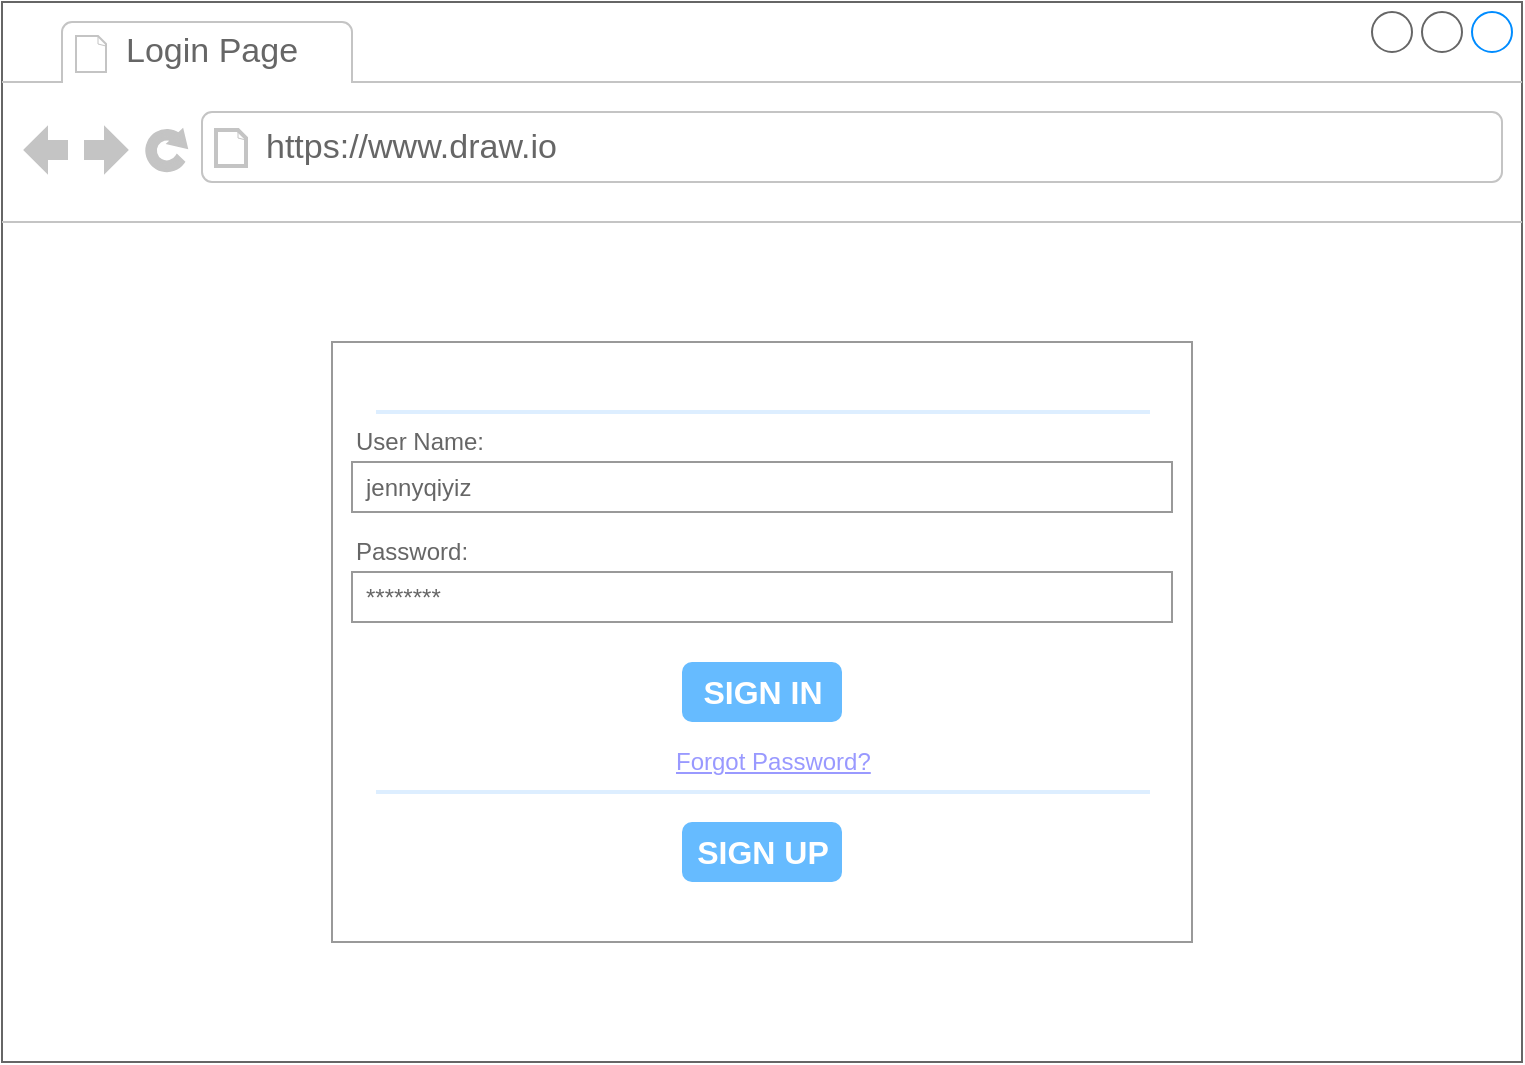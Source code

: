 <mxfile version="21.0.10" type="github" pages="6">
  <diagram name="第 1 页" id="6T8HIoTYURvN4n_ZB2KN">
    <mxGraphModel dx="1194" dy="1719" grid="1" gridSize="10" guides="1" tooltips="1" connect="1" arrows="1" fold="1" page="1" pageScale="1" pageWidth="827" pageHeight="1169" math="0" shadow="0">
      <root>
        <mxCell id="0" />
        <mxCell id="1" parent="0" />
        <mxCell id="_doftRVdzliZ_Bcnn4xc-2" value="" style="strokeWidth=1;shadow=0;dashed=0;align=center;html=1;shape=mxgraph.mockup.containers.browserWindow;rSize=0;strokeColor=#666666;strokeColor2=#008cff;strokeColor3=#c4c4c4;mainText=,;recursiveResize=0;" parent="1" vertex="1">
          <mxGeometry x="40" y="-20" width="760" height="530" as="geometry" />
        </mxCell>
        <mxCell id="_doftRVdzliZ_Bcnn4xc-3" value="Login Page" style="strokeWidth=1;shadow=0;dashed=0;align=center;html=1;shape=mxgraph.mockup.containers.anchor;fontSize=17;fontColor=#666666;align=left;whiteSpace=wrap;" parent="_doftRVdzliZ_Bcnn4xc-2" vertex="1">
          <mxGeometry x="60" y="12" width="110" height="26" as="geometry" />
        </mxCell>
        <mxCell id="_doftRVdzliZ_Bcnn4xc-4" value="https://www.draw.io" style="strokeWidth=1;shadow=0;dashed=0;align=center;html=1;shape=mxgraph.mockup.containers.anchor;rSize=0;fontSize=17;fontColor=#666666;align=left;" parent="_doftRVdzliZ_Bcnn4xc-2" vertex="1">
          <mxGeometry x="130" y="60" width="250" height="26" as="geometry" />
        </mxCell>
        <mxCell id="_doftRVdzliZ_Bcnn4xc-10" value="" style="strokeWidth=1;shadow=0;dashed=0;align=center;html=1;shape=mxgraph.mockup.forms.rrect;rSize=0;strokeColor=#999999;fillColor=#ffffff;" parent="_doftRVdzliZ_Bcnn4xc-2" vertex="1">
          <mxGeometry x="165" y="170" width="430" height="300" as="geometry" />
        </mxCell>
        <mxCell id="_doftRVdzliZ_Bcnn4xc-12" value="" style="shape=line;strokeColor=#ddeeff;strokeWidth=2;html=1;resizeWidth=1;" parent="_doftRVdzliZ_Bcnn4xc-10" vertex="1">
          <mxGeometry width="387.0" height="10" relative="1" as="geometry">
            <mxPoint x="22" y="30" as="offset" />
          </mxGeometry>
        </mxCell>
        <mxCell id="_doftRVdzliZ_Bcnn4xc-13" value="User Name:" style="strokeWidth=1;shadow=0;dashed=0;align=center;html=1;shape=mxgraph.mockup.forms.anchor;fontSize=12;fontColor=#666666;align=left;resizeWidth=1;spacingLeft=0;" parent="_doftRVdzliZ_Bcnn4xc-10" vertex="1">
          <mxGeometry width="215" height="20" relative="1" as="geometry">
            <mxPoint x="10" y="40" as="offset" />
          </mxGeometry>
        </mxCell>
        <mxCell id="_doftRVdzliZ_Bcnn4xc-14" value="jennyqiyiz&amp;nbsp;" style="strokeWidth=1;shadow=0;dashed=0;align=center;html=1;shape=mxgraph.mockup.forms.rrect;rSize=0;strokeColor=#999999;fontColor=#666666;align=left;spacingLeft=5;resizeWidth=1;" parent="_doftRVdzliZ_Bcnn4xc-10" vertex="1">
          <mxGeometry width="410" height="25" relative="1" as="geometry">
            <mxPoint x="10" y="60" as="offset" />
          </mxGeometry>
        </mxCell>
        <mxCell id="_doftRVdzliZ_Bcnn4xc-15" value="Password:" style="strokeWidth=1;shadow=0;dashed=0;align=center;html=1;shape=mxgraph.mockup.forms.anchor;fontSize=12;fontColor=#666666;align=left;resizeWidth=1;spacingLeft=0;" parent="_doftRVdzliZ_Bcnn4xc-10" vertex="1">
          <mxGeometry width="215" height="20" relative="1" as="geometry">
            <mxPoint x="10" y="95" as="offset" />
          </mxGeometry>
        </mxCell>
        <mxCell id="_doftRVdzliZ_Bcnn4xc-16" value="********" style="strokeWidth=1;shadow=0;dashed=0;align=center;html=1;shape=mxgraph.mockup.forms.rrect;rSize=0;strokeColor=#999999;fontColor=#666666;align=left;spacingLeft=5;resizeWidth=1;" parent="_doftRVdzliZ_Bcnn4xc-10" vertex="1">
          <mxGeometry width="410" height="25" relative="1" as="geometry">
            <mxPoint x="10" y="115" as="offset" />
          </mxGeometry>
        </mxCell>
        <mxCell id="_doftRVdzliZ_Bcnn4xc-17" value="SIGN IN" style="strokeWidth=1;shadow=0;dashed=0;align=center;html=1;shape=mxgraph.mockup.forms.rrect;rSize=5;strokeColor=none;fontColor=#ffffff;fillColor=#66bbff;fontSize=16;fontStyle=1;" parent="_doftRVdzliZ_Bcnn4xc-10" vertex="1">
          <mxGeometry y="1" width="80" height="30" relative="1" as="geometry">
            <mxPoint x="175" y="-140" as="offset" />
          </mxGeometry>
        </mxCell>
        <mxCell id="_doftRVdzliZ_Bcnn4xc-18" value="Forgot Password?" style="strokeWidth=1;shadow=0;dashed=0;align=center;html=1;shape=mxgraph.mockup.forms.anchor;fontSize=12;fontColor=#9999ff;align=left;spacingLeft=0;fontStyle=4;resizeWidth=1;" parent="_doftRVdzliZ_Bcnn4xc-10" vertex="1">
          <mxGeometry y="1" width="110" height="19" relative="1" as="geometry">
            <mxPoint x="170" y="-100" as="offset" />
          </mxGeometry>
        </mxCell>
        <mxCell id="_doftRVdzliZ_Bcnn4xc-19" value="" style="shape=line;strokeColor=#ddeeff;strokeWidth=2;html=1;resizeWidth=1;" parent="_doftRVdzliZ_Bcnn4xc-10" vertex="1">
          <mxGeometry y="1" width="387.0" height="10" relative="1" as="geometry">
            <mxPoint x="22" y="-80" as="offset" />
          </mxGeometry>
        </mxCell>
        <mxCell id="_doftRVdzliZ_Bcnn4xc-21" value="SIGN UP" style="strokeWidth=1;shadow=0;dashed=0;align=center;html=1;shape=mxgraph.mockup.forms.rrect;rSize=5;strokeColor=none;fontColor=#ffffff;fillColor=#66bbff;fontSize=16;fontStyle=1;" parent="_doftRVdzliZ_Bcnn4xc-10" vertex="1">
          <mxGeometry y="1" width="80" height="30" relative="1" as="geometry">
            <mxPoint x="175" y="-60" as="offset" />
          </mxGeometry>
        </mxCell>
      </root>
    </mxGraphModel>
  </diagram>
  <diagram id="s1KS1c9sfK1FN9_0CdLG" name="第 2 页">
    <mxGraphModel dx="1194" dy="550" grid="1" gridSize="10" guides="1" tooltips="1" connect="1" arrows="1" fold="1" page="1" pageScale="1" pageWidth="827" pageHeight="1169" math="0" shadow="0">
      <root>
        <mxCell id="0" />
        <mxCell id="1" parent="0" />
        <mxCell id="P6iFAdVfE9VBDvEstXAy-1" value="" style="strokeWidth=1;shadow=0;dashed=0;align=center;html=1;shape=mxgraph.mockup.containers.browserWindow;rSize=0;strokeColor=#666666;strokeColor2=#008cff;strokeColor3=#c4c4c4;mainText=,;recursiveResize=0;" parent="1" vertex="1">
          <mxGeometry x="36" y="30" width="760" height="530" as="geometry" />
        </mxCell>
        <mxCell id="P6iFAdVfE9VBDvEstXAy-2" value="Home Page" style="strokeWidth=1;shadow=0;dashed=0;align=center;html=1;shape=mxgraph.mockup.containers.anchor;fontSize=17;fontColor=#666666;align=left;whiteSpace=wrap;" parent="P6iFAdVfE9VBDvEstXAy-1" vertex="1">
          <mxGeometry x="60" y="12" width="110" height="26" as="geometry" />
        </mxCell>
        <mxCell id="P6iFAdVfE9VBDvEstXAy-3" value="https://www.draw.io" style="strokeWidth=1;shadow=0;dashed=0;align=center;html=1;shape=mxgraph.mockup.containers.anchor;rSize=0;fontSize=17;fontColor=#666666;align=left;" parent="P6iFAdVfE9VBDvEstXAy-1" vertex="1">
          <mxGeometry x="130" y="60" width="250" height="26" as="geometry" />
        </mxCell>
        <mxCell id="oYNeHJmaoI0qk-9F_a-Q-2" value="Hi, Jenny" style="text;html=1;strokeColor=none;fillColor=none;align=center;verticalAlign=middle;whiteSpace=wrap;rounded=0;fontSize=13;" parent="P6iFAdVfE9VBDvEstXAy-1" vertex="1">
          <mxGeometry y="130" width="144" height="60" as="geometry" />
        </mxCell>
        <mxCell id="3YHYUGLsifKlYgOciddi-15" value="" style="shape=mxgraph.mockup.containers.marginRect;rectMarginTop=10;strokeColor=#666666;strokeWidth=1;dashed=0;rounded=1;arcSize=5;recursiveResize=0;html=1;whiteSpace=wrap;" parent="P6iFAdVfE9VBDvEstXAy-1" vertex="1">
          <mxGeometry x="40" y="210" width="680" height="300" as="geometry" />
        </mxCell>
        <mxCell id="oElKBwD710Hh4BpiwOOj-1" value="" style="verticalLabelPosition=bottom;shadow=0;dashed=0;align=center;html=1;verticalAlign=top;strokeWidth=1;shape=mxgraph.mockup.containers.userFemale;strokeColor=#666666;strokeColor2=#008cff;" parent="P6iFAdVfE9VBDvEstXAy-1" vertex="1">
          <mxGeometry x="654" y="130" width="66" height="60" as="geometry" />
        </mxCell>
        <mxCell id="oElKBwD710Hh4BpiwOOj-2" value="CRC" style="shape=rectangle;strokeColor=none;fillColor=none;linkText=;fontSize=13;fontColor=#0000ff;fontStyle=4;html=1;align=center;" parent="P6iFAdVfE9VBDvEstXAy-1" vertex="1">
          <mxGeometry x="34" y="180" width="46" height="30" as="geometry" />
        </mxCell>
        <mxCell id="vo4TvZzdCr-7MsrrhGXf-1" value="Spike Analysis" style="shape=rectangle;strokeColor=none;fillColor=none;linkText=;fontSize=13;fontColor=#0000ff;fontStyle=4;html=1;align=center;" parent="P6iFAdVfE9VBDvEstXAy-1" vertex="1">
          <mxGeometry x="114" y="180" width="46" height="30" as="geometry" />
        </mxCell>
        <mxCell id="vo4TvZzdCr-7MsrrhGXf-2" value="&amp;gt;" style="shape=rectangle;strokeColor=none;fillColor=none;linkText=;fontSize=13;fontColor=#0000ff;fontStyle=0;html=1;align=center;" parent="P6iFAdVfE9VBDvEstXAy-1" vertex="1">
          <mxGeometry x="60" y="180" width="46" height="30" as="geometry" />
        </mxCell>
        <mxCell id="T5uuOyvtblYXpBfLixxs-11" value="" style="verticalLabelPosition=bottom;shadow=0;dashed=0;align=center;html=1;verticalAlign=top;strokeWidth=1;shape=mxgraph.mockup.containers.userMale;strokeColor=#666666;strokeColor2=#008cff;" parent="P6iFAdVfE9VBDvEstXAy-1" vertex="1">
          <mxGeometry x="60" y="230" width="60" height="60" as="geometry" />
        </mxCell>
        <mxCell id="T5uuOyvtblYXpBfLixxs-12" value="" style="verticalLabelPosition=bottom;shadow=0;dashed=0;align=center;html=1;verticalAlign=top;strokeWidth=1;shape=mxgraph.mockup.containers.userFemale;strokeColor=#666666;strokeColor2=#008cff;" parent="P6iFAdVfE9VBDvEstXAy-1" vertex="1">
          <mxGeometry x="60" y="340" width="61.5" height="60" as="geometry" />
        </mxCell>
        <mxCell id="T5uuOyvtblYXpBfLixxs-13" value="" style="verticalLabelPosition=bottom;shadow=0;dashed=0;align=center;html=1;verticalAlign=top;strokeWidth=1;shape=mxgraph.mockup.containers.userMale;strokeColor=#666666;strokeColor2=#008cff;" parent="P6iFAdVfE9VBDvEstXAy-1" vertex="1">
          <mxGeometry x="61.5" y="440" width="60" height="60" as="geometry" />
        </mxCell>
        <mxCell id="T5uuOyvtblYXpBfLixxs-14" value="List Item" style="text;strokeColor=none;fillColor=none;align=left;verticalAlign=middle;spacingLeft=4;spacingRight=4;overflow=hidden;points=[[0,0.5],[1,0.5]];portConstraint=eastwest;rotatable=0;whiteSpace=wrap;html=1;" parent="P6iFAdVfE9VBDvEstXAy-1" vertex="1">
          <mxGeometry x="170" y="245" width="80" height="30" as="geometry" />
        </mxCell>
        <mxCell id="T5uuOyvtblYXpBfLixxs-15" value="List Item" style="text;strokeColor=none;fillColor=none;align=left;verticalAlign=middle;spacingLeft=4;spacingRight=4;overflow=hidden;points=[[0,0.5],[1,0.5]];portConstraint=eastwest;rotatable=0;whiteSpace=wrap;html=1;" parent="P6iFAdVfE9VBDvEstXAy-1" vertex="1">
          <mxGeometry x="170" y="355" width="80" height="30" as="geometry" />
        </mxCell>
        <mxCell id="T5uuOyvtblYXpBfLixxs-16" value="List Item" style="text;strokeColor=none;fillColor=none;align=left;verticalAlign=middle;spacingLeft=4;spacingRight=4;overflow=hidden;points=[[0,0.5],[1,0.5]];portConstraint=eastwest;rotatable=0;whiteSpace=wrap;html=1;" parent="P6iFAdVfE9VBDvEstXAy-1" vertex="1">
          <mxGeometry x="170" y="455" width="80" height="30" as="geometry" />
        </mxCell>
      </root>
    </mxGraphModel>
  </diagram>
  <diagram id="GY8potW_62QnKZcndrMB" name="第 3 页">
    <mxGraphModel dx="1194" dy="550" grid="1" gridSize="10" guides="1" tooltips="1" connect="1" arrows="1" fold="1" page="1" pageScale="1" pageWidth="827" pageHeight="1169" math="0" shadow="0">
      <root>
        <mxCell id="0" />
        <mxCell id="1" parent="0" />
        <mxCell id="5eb1cjW0VlY5W7rQvG5u-1" value="" style="strokeWidth=1;shadow=0;dashed=0;align=center;html=1;shape=mxgraph.mockup.containers.browserWindow;rSize=0;strokeColor=#666666;strokeColor2=#008cff;strokeColor3=#c4c4c4;mainText=,;recursiveResize=0;" parent="1" vertex="1">
          <mxGeometry x="34" y="20" width="760" height="550" as="geometry" />
        </mxCell>
        <mxCell id="5eb1cjW0VlY5W7rQvG5u-2" value="Org Page" style="strokeWidth=1;shadow=0;dashed=0;align=center;html=1;shape=mxgraph.mockup.containers.anchor;fontSize=17;fontColor=#666666;align=left;whiteSpace=wrap;" parent="5eb1cjW0VlY5W7rQvG5u-1" vertex="1">
          <mxGeometry x="60" y="12" width="110" height="26" as="geometry" />
        </mxCell>
        <mxCell id="5eb1cjW0VlY5W7rQvG5u-3" value="https://www.draw.io" style="strokeWidth=1;shadow=0;dashed=0;align=center;html=1;shape=mxgraph.mockup.containers.anchor;rSize=0;fontSize=17;fontColor=#666666;align=left;" parent="5eb1cjW0VlY5W7rQvG5u-1" vertex="1">
          <mxGeometry x="130" y="60" width="250" height="26" as="geometry" />
        </mxCell>
        <mxCell id="5eb1cjW0VlY5W7rQvG5u-4" value="Hi, Jenny" style="text;html=1;strokeColor=none;fillColor=none;align=center;verticalAlign=middle;whiteSpace=wrap;rounded=0;fontSize=13;" parent="5eb1cjW0VlY5W7rQvG5u-1" vertex="1">
          <mxGeometry y="130" width="144" height="60" as="geometry" />
        </mxCell>
        <mxCell id="5eb1cjW0VlY5W7rQvG5u-5" value="" style="shape=mxgraph.mockup.containers.marginRect;rectMarginTop=10;strokeColor=#666666;strokeWidth=1;dashed=0;rounded=1;arcSize=5;recursiveResize=0;html=1;whiteSpace=wrap;" parent="5eb1cjW0VlY5W7rQvG5u-1" vertex="1">
          <mxGeometry x="40" y="210" width="680" height="300" as="geometry" />
        </mxCell>
        <mxCell id="5eb1cjW0VlY5W7rQvG5u-6" value="" style="verticalLabelPosition=bottom;shadow=0;dashed=0;align=center;html=1;verticalAlign=top;strokeWidth=1;shape=mxgraph.mockup.containers.userFemale;strokeColor=#666666;strokeColor2=#008cff;" parent="5eb1cjW0VlY5W7rQvG5u-1" vertex="1">
          <mxGeometry x="654" y="130" width="66" height="60" as="geometry" />
        </mxCell>
        <mxCell id="5eb1cjW0VlY5W7rQvG5u-7" value="CRC" style="shape=rectangle;strokeColor=none;fillColor=none;linkText=;fontSize=13;fontColor=#0000ff;fontStyle=4;html=1;align=center;" parent="5eb1cjW0VlY5W7rQvG5u-1" vertex="1">
          <mxGeometry x="34" y="180" width="46" height="30" as="geometry" />
        </mxCell>
        <mxCell id="dhyytxlqNAtY-aX1jUpT-14" value="" style="strokeWidth=1;shadow=0;dashed=0;align=center;html=1;shape=mxgraph.mockup.buttons.multiButton;fillColor=#008cff;strokeColor=#666666;mainText=;subText=;" parent="5eb1cjW0VlY5W7rQvG5u-1" vertex="1">
          <mxGeometry x="50" y="230" width="120" height="50" as="geometry" />
        </mxCell>
        <mxCell id="dhyytxlqNAtY-aX1jUpT-15" value="EM" style="strokeWidth=1;shadow=0;dashed=0;align=center;html=1;shape=mxgraph.mockup.anchor;fontSize=16;fontColor=#ffffff;fontStyle=1;whiteSpace=wrap;" parent="dhyytxlqNAtY-aX1jUpT-14" vertex="1">
          <mxGeometry y="8" width="120" height="20" as="geometry" />
        </mxCell>
        <mxCell id="dhyytxlqNAtY-aX1jUpT-16" value="7" style="strokeWidth=1;shadow=0;dashed=0;align=center;html=1;shape=mxgraph.mockup.anchor;fontSize=12;fontColor=#ffffff;fontStyle=1;whiteSpace=wrap;" parent="dhyytxlqNAtY-aX1jUpT-14" vertex="1">
          <mxGeometry y="30" width="120" height="10" as="geometry" />
        </mxCell>
        <mxCell id="dhyytxlqNAtY-aX1jUpT-18" value="" style="strokeWidth=1;shadow=0;dashed=0;align=center;html=1;shape=mxgraph.mockup.buttons.multiButton;fillColor=#008cff;strokeColor=#666666;mainText=;subText=;" parent="5eb1cjW0VlY5W7rQvG5u-1" vertex="1">
          <mxGeometry x="186" y="230" width="120" height="50" as="geometry" />
        </mxCell>
        <mxCell id="dhyytxlqNAtY-aX1jUpT-19" value="LM" style="strokeWidth=1;shadow=0;dashed=0;align=center;html=1;shape=mxgraph.mockup.anchor;fontSize=16;fontColor=#ffffff;fontStyle=1;whiteSpace=wrap;" parent="dhyytxlqNAtY-aX1jUpT-18" vertex="1">
          <mxGeometry y="8" width="120" height="20" as="geometry" />
        </mxCell>
        <mxCell id="dhyytxlqNAtY-aX1jUpT-20" value="9" style="strokeWidth=1;shadow=0;dashed=0;align=center;html=1;shape=mxgraph.mockup.anchor;fontSize=12;fontColor=#ffffff;fontStyle=1;whiteSpace=wrap;" parent="dhyytxlqNAtY-aX1jUpT-18" vertex="1">
          <mxGeometry y="30" width="120" height="10" as="geometry" />
        </mxCell>
        <mxCell id="dhyytxlqNAtY-aX1jUpT-21" value="" style="strokeWidth=1;shadow=0;dashed=0;align=center;html=1;shape=mxgraph.mockup.buttons.multiButton;fillColor=#008cff;strokeColor=#666666;mainText=;subText=;" parent="5eb1cjW0VlY5W7rQvG5u-1" vertex="1">
          <mxGeometry x="320" y="230" width="120" height="50" as="geometry" />
        </mxCell>
        <mxCell id="dhyytxlqNAtY-aX1jUpT-22" value="LP" style="strokeWidth=1;shadow=0;dashed=0;align=center;html=1;shape=mxgraph.mockup.anchor;fontSize=16;fontColor=#ffffff;fontStyle=1;whiteSpace=wrap;" parent="dhyytxlqNAtY-aX1jUpT-21" vertex="1">
          <mxGeometry y="8" width="120" height="20" as="geometry" />
        </mxCell>
        <mxCell id="dhyytxlqNAtY-aX1jUpT-23" value="9" style="strokeWidth=1;shadow=0;dashed=0;align=center;html=1;shape=mxgraph.mockup.anchor;fontSize=12;fontColor=#ffffff;fontStyle=1;whiteSpace=wrap;" parent="dhyytxlqNAtY-aX1jUpT-21" vertex="1">
          <mxGeometry y="30" width="120" height="10" as="geometry" />
        </mxCell>
        <mxCell id="dhyytxlqNAtY-aX1jUpT-24" value="" style="strokeWidth=1;shadow=0;dashed=0;align=center;html=1;shape=mxgraph.mockup.buttons.multiButton;fillColor=#008cff;strokeColor=#666666;mainText=;subText=;" parent="5eb1cjW0VlY5W7rQvG5u-1" vertex="1">
          <mxGeometry x="456" y="230" width="120" height="50" as="geometry" />
        </mxCell>
        <mxCell id="dhyytxlqNAtY-aX1jUpT-25" value="PSRM" style="strokeWidth=1;shadow=0;dashed=0;align=center;html=1;shape=mxgraph.mockup.anchor;fontSize=16;fontColor=#ffffff;fontStyle=1;whiteSpace=wrap;" parent="dhyytxlqNAtY-aX1jUpT-24" vertex="1">
          <mxGeometry y="8" width="120" height="20" as="geometry" />
        </mxCell>
        <mxCell id="dhyytxlqNAtY-aX1jUpT-26" value="13" style="strokeWidth=1;shadow=0;dashed=0;align=center;html=1;shape=mxgraph.mockup.anchor;fontSize=12;fontColor=#ffffff;fontStyle=1;whiteSpace=wrap;" parent="dhyytxlqNAtY-aX1jUpT-24" vertex="1">
          <mxGeometry y="30" width="120" height="10" as="geometry" />
        </mxCell>
        <mxCell id="dhyytxlqNAtY-aX1jUpT-27" value="" style="strokeWidth=1;shadow=0;dashed=0;align=center;html=1;shape=mxgraph.mockup.buttons.multiButton;fillColor=#008cff;strokeColor=#666666;mainText=;subText=;" parent="5eb1cjW0VlY5W7rQvG5u-1" vertex="1">
          <mxGeometry x="586" y="230" width="120" height="50" as="geometry" />
        </mxCell>
        <mxCell id="dhyytxlqNAtY-aX1jUpT-28" value="QA" style="strokeWidth=1;shadow=0;dashed=0;align=center;html=1;shape=mxgraph.mockup.anchor;fontSize=16;fontColor=#ffffff;fontStyle=1;whiteSpace=wrap;" parent="dhyytxlqNAtY-aX1jUpT-27" vertex="1">
          <mxGeometry y="8" width="120" height="20" as="geometry" />
        </mxCell>
        <mxCell id="dhyytxlqNAtY-aX1jUpT-29" value="7" style="strokeWidth=1;shadow=0;dashed=0;align=center;html=1;shape=mxgraph.mockup.anchor;fontSize=12;fontColor=#ffffff;fontStyle=1;whiteSpace=wrap;" parent="dhyytxlqNAtY-aX1jUpT-27" vertex="1">
          <mxGeometry y="30" width="120" height="10" as="geometry" />
        </mxCell>
        <mxCell id="dhyytxlqNAtY-aX1jUpT-30" value="" style="strokeWidth=1;shadow=0;dashed=0;align=center;html=1;shape=mxgraph.mockup.buttons.multiButton;fillColor=#008cff;strokeColor=#666666;mainText=;subText=;" parent="5eb1cjW0VlY5W7rQvG5u-1" vertex="1">
          <mxGeometry x="50" y="290" width="120" height="50" as="geometry" />
        </mxCell>
        <mxCell id="dhyytxlqNAtY-aX1jUpT-31" value="SCEF" style="strokeWidth=1;shadow=0;dashed=0;align=center;html=1;shape=mxgraph.mockup.anchor;fontSize=16;fontColor=#ffffff;fontStyle=1;whiteSpace=wrap;" parent="dhyytxlqNAtY-aX1jUpT-30" vertex="1">
          <mxGeometry y="8" width="120" height="20" as="geometry" />
        </mxCell>
        <mxCell id="dhyytxlqNAtY-aX1jUpT-32" value="6" style="strokeWidth=1;shadow=0;dashed=0;align=center;html=1;shape=mxgraph.mockup.anchor;fontSize=12;fontColor=#ffffff;fontStyle=1;whiteSpace=wrap;" parent="dhyytxlqNAtY-aX1jUpT-30" vertex="1">
          <mxGeometry y="30" width="120" height="10" as="geometry" />
        </mxCell>
        <mxCell id="dhyytxlqNAtY-aX1jUpT-33" value="" style="strokeWidth=1;shadow=0;dashed=0;align=center;html=1;shape=mxgraph.mockup.buttons.multiButton;fillColor=#008cff;strokeColor=#666666;mainText=;subText=;" parent="5eb1cjW0VlY5W7rQvG5u-1" vertex="1">
          <mxGeometry x="186" y="290" width="120" height="50" as="geometry" />
        </mxCell>
        <mxCell id="dhyytxlqNAtY-aX1jUpT-34" value="Spike Analysis" style="strokeWidth=1;shadow=0;dashed=0;align=center;html=1;shape=mxgraph.mockup.anchor;fontSize=16;fontColor=#ffffff;fontStyle=1;whiteSpace=wrap;" parent="dhyytxlqNAtY-aX1jUpT-33" vertex="1">
          <mxGeometry y="8" width="120" height="20" as="geometry" />
        </mxCell>
        <mxCell id="dhyytxlqNAtY-aX1jUpT-35" value="11" style="strokeWidth=1;shadow=0;dashed=0;align=center;html=1;shape=mxgraph.mockup.anchor;fontSize=12;fontColor=#ffffff;fontStyle=1;whiteSpace=wrap;" parent="dhyytxlqNAtY-aX1jUpT-33" vertex="1">
          <mxGeometry y="30" width="120" height="10" as="geometry" />
        </mxCell>
        <mxCell id="dhyytxlqNAtY-aX1jUpT-36" value="" style="strokeWidth=1;shadow=0;dashed=0;align=center;html=1;shape=mxgraph.mockup.buttons.multiButton;fillColor=#008cff;strokeColor=#666666;mainText=;subText=;" parent="5eb1cjW0VlY5W7rQvG5u-1" vertex="1">
          <mxGeometry x="320" y="290" width="120" height="50" as="geometry" />
        </mxCell>
        <mxCell id="dhyytxlqNAtY-aX1jUpT-37" value="Stress Testing" style="strokeWidth=1;shadow=0;dashed=0;align=center;html=1;shape=mxgraph.mockup.anchor;fontSize=16;fontColor=#ffffff;fontStyle=1;whiteSpace=wrap;" parent="dhyytxlqNAtY-aX1jUpT-36" vertex="1">
          <mxGeometry y="8" width="120" height="20" as="geometry" />
        </mxCell>
        <mxCell id="dhyytxlqNAtY-aX1jUpT-38" value="7" style="strokeWidth=1;shadow=0;dashed=0;align=center;html=1;shape=mxgraph.mockup.anchor;fontSize=12;fontColor=#ffffff;fontStyle=1;whiteSpace=wrap;" parent="dhyytxlqNAtY-aX1jUpT-36" vertex="1">
          <mxGeometry y="30" width="120" height="10" as="geometry" />
        </mxCell>
        <mxCell id="dhyytxlqNAtY-aX1jUpT-39" value="" style="strokeWidth=1;shadow=0;dashed=0;align=center;html=1;shape=mxgraph.mockup.buttons.multiButton;fillColor=#008cff;strokeColor=#666666;mainText=;subText=;" parent="5eb1cjW0VlY5W7rQvG5u-1" vertex="1">
          <mxGeometry x="456" y="290" width="120" height="50" as="geometry" />
        </mxCell>
        <mxCell id="dhyytxlqNAtY-aX1jUpT-40" value="Tableau" style="strokeWidth=1;shadow=0;dashed=0;align=center;html=1;shape=mxgraph.mockup.anchor;fontSize=16;fontColor=#ffffff;fontStyle=1;whiteSpace=wrap;" parent="dhyytxlqNAtY-aX1jUpT-39" vertex="1">
          <mxGeometry y="8" width="120" height="20" as="geometry" />
        </mxCell>
        <mxCell id="dhyytxlqNAtY-aX1jUpT-41" value="5" style="strokeWidth=1;shadow=0;dashed=0;align=center;html=1;shape=mxgraph.mockup.anchor;fontSize=12;fontColor=#ffffff;fontStyle=1;whiteSpace=wrap;" parent="dhyytxlqNAtY-aX1jUpT-39" vertex="1">
          <mxGeometry y="30" width="120" height="10" as="geometry" />
        </mxCell>
        <mxCell id="dhyytxlqNAtY-aX1jUpT-42" value="" style="strokeWidth=1;shadow=0;dashed=0;align=center;html=1;shape=mxgraph.mockup.buttons.multiButton;fillColor=#008cff;strokeColor=#666666;mainText=;subText=;" parent="5eb1cjW0VlY5W7rQvG5u-1" vertex="1">
          <mxGeometry x="586" y="290" width="120" height="50" as="geometry" />
        </mxCell>
        <mxCell id="dhyytxlqNAtY-aX1jUpT-43" value="What-if" style="strokeWidth=1;shadow=0;dashed=0;align=center;html=1;shape=mxgraph.mockup.anchor;fontSize=16;fontColor=#ffffff;fontStyle=1;whiteSpace=wrap;" parent="dhyytxlqNAtY-aX1jUpT-42" vertex="1">
          <mxGeometry y="8" width="120" height="20" as="geometry" />
        </mxCell>
        <mxCell id="dhyytxlqNAtY-aX1jUpT-44" value="11" style="strokeWidth=1;shadow=0;dashed=0;align=center;html=1;shape=mxgraph.mockup.anchor;fontSize=12;fontColor=#ffffff;fontStyle=1;whiteSpace=wrap;" parent="dhyytxlqNAtY-aX1jUpT-42" vertex="1">
          <mxGeometry y="30" width="120" height="10" as="geometry" />
        </mxCell>
        <mxCell id="dhyytxlqNAtY-aX1jUpT-45" value="" style="verticalLabelPosition=bottom;shadow=0;dashed=0;align=center;html=1;verticalAlign=top;strokeWidth=1;shape=mxgraph.mockup.graphics.pieChart;strokeColor=#008cff;parts=10,20,35;partColors=#e0e0e0,#d0d0d0,#c0c0c0,#b0b0b0,#a0a0a0;strokeWidth=2;" parent="5eb1cjW0VlY5W7rQvG5u-1" vertex="1">
          <mxGeometry x="106" y="365" width="134" height="130" as="geometry" />
        </mxCell>
        <mxCell id="dhyytxlqNAtY-aX1jUpT-47" value="" style="verticalLabelPosition=bottom;shadow=0;dashed=0;align=center;html=1;verticalAlign=top;strokeWidth=1;shape=mxgraph.mockup.graphics.bubbleChart;strokeColor=none;strokeColor2=none;strokeColor3=#666666;fillColor2=#008cff;fillColor3=#dddddd;" parent="5eb1cjW0VlY5W7rQvG5u-1" vertex="1">
          <mxGeometry x="331" y="365" width="370" height="120" as="geometry" />
        </mxCell>
      </root>
    </mxGraphModel>
  </diagram>
  <diagram id="YR0NG1xru-p-c1sEkmUq" name="第 4 页">
    <mxGraphModel dx="2848" dy="550" grid="1" gridSize="10" guides="1" tooltips="1" connect="1" arrows="1" fold="1" page="1" pageScale="1" pageWidth="827" pageHeight="1169" math="0" shadow="0">
      <root>
        <mxCell id="0" />
        <mxCell id="1" parent="0" />
        <mxCell id="AzmAs56Sw9v9ptZN0tMD-1" value="" style="strokeWidth=1;shadow=0;dashed=0;align=center;html=1;shape=mxgraph.mockup.containers.browserWindow;rSize=0;strokeColor=#666666;strokeColor2=#008cff;strokeColor3=#c4c4c4;mainText=,;recursiveResize=0;" parent="1" vertex="1">
          <mxGeometry x="-1640" y="10" width="760" height="530" as="geometry" />
        </mxCell>
        <mxCell id="AzmAs56Sw9v9ptZN0tMD-2" value="Profile Page" style="strokeWidth=1;shadow=0;dashed=0;align=center;html=1;shape=mxgraph.mockup.containers.anchor;fontSize=17;fontColor=#666666;align=left;whiteSpace=wrap;" parent="AzmAs56Sw9v9ptZN0tMD-1" vertex="1">
          <mxGeometry x="60" y="12" width="110" height="26" as="geometry" />
        </mxCell>
        <mxCell id="AzmAs56Sw9v9ptZN0tMD-3" value="https://www.draw.io" style="strokeWidth=1;shadow=0;dashed=0;align=center;html=1;shape=mxgraph.mockup.containers.anchor;rSize=0;fontSize=17;fontColor=#666666;align=left;" parent="AzmAs56Sw9v9ptZN0tMD-1" vertex="1">
          <mxGeometry x="130" y="60" width="250" height="26" as="geometry" />
        </mxCell>
        <mxCell id="AzmAs56Sw9v9ptZN0tMD-5" value="" style="shape=mxgraph.mockup.containers.marginRect;rectMarginTop=10;strokeColor=#666666;strokeWidth=1;dashed=0;rounded=1;arcSize=5;recursiveResize=0;html=1;whiteSpace=wrap;" parent="AzmAs56Sw9v9ptZN0tMD-1" vertex="1">
          <mxGeometry x="40" y="210" width="680" height="300" as="geometry" />
        </mxCell>
        <mxCell id="AzmAs56Sw9v9ptZN0tMD-6" value="" style="verticalLabelPosition=bottom;shadow=0;dashed=0;align=center;html=1;verticalAlign=top;strokeWidth=1;shape=mxgraph.mockup.containers.userFemale;strokeColor=#666666;strokeColor2=#008cff;" parent="AzmAs56Sw9v9ptZN0tMD-1" vertex="1">
          <mxGeometry x="40" y="140" width="66" height="60" as="geometry" />
        </mxCell>
        <mxCell id="trIHPfdpDZ0KPJ4r65Fr-5" value="Edit" style="strokeWidth=1;shadow=0;dashed=0;align=center;html=1;shape=mxgraph.mockup.buttons.button;strokeColor=#666666;fontColor=#ffffff;mainText=;buttonStyle=round;fontSize=17;fontStyle=1;fillColor=#008cff;whiteSpace=wrap;" parent="AzmAs56Sw9v9ptZN0tMD-1" vertex="1">
          <mxGeometry x="140" y="145" width="90" height="50" as="geometry" />
        </mxCell>
        <mxCell id="trIHPfdpDZ0KPJ4r65Fr-15" value="Location" style="text;strokeColor=none;fillColor=none;align=left;verticalAlign=middle;spacingLeft=4;spacingRight=4;overflow=hidden;points=[[0,0.5],[1,0.5]];portConstraint=eastwest;rotatable=0;whiteSpace=wrap;html=1;" parent="AzmAs56Sw9v9ptZN0tMD-1" vertex="1">
          <mxGeometry x="60" y="330" width="270" height="30" as="geometry" />
        </mxCell>
        <mxCell id="trIHPfdpDZ0KPJ4r65Fr-14" value="Name &amp;nbsp; &amp;nbsp; &amp;nbsp; Zhang, Qiyi Jenny" style="text;strokeColor=none;fillColor=none;align=left;verticalAlign=middle;spacingLeft=4;spacingRight=4;overflow=hidden;points=[[0,0.5],[1,0.5]];portConstraint=eastwest;rotatable=0;whiteSpace=wrap;html=1;" parent="AzmAs56Sw9v9ptZN0tMD-1" vertex="1">
          <mxGeometry x="60" y="270" width="330" height="30" as="geometry" />
        </mxCell>
        <mxCell id="trIHPfdpDZ0KPJ4r65Fr-17" value="&lt;h1&gt;Personal Details&lt;/h1&gt;" style="text;html=1;strokeColor=none;fillColor=none;spacing=5;spacingTop=-20;whiteSpace=wrap;overflow=hidden;rounded=0;" parent="AzmAs56Sw9v9ptZN0tMD-1" vertex="1">
          <mxGeometry x="60" y="230" width="230" height="40" as="geometry" />
        </mxCell>
        <mxCell id="trIHPfdpDZ0KPJ4r65Fr-19" value="Gender" style="text;strokeColor=none;fillColor=none;align=left;verticalAlign=middle;spacingLeft=4;spacingRight=4;overflow=hidden;points=[[0,0.5],[1,0.5]];portConstraint=eastwest;rotatable=0;whiteSpace=wrap;html=1;" parent="AzmAs56Sw9v9ptZN0tMD-1" vertex="1">
          <mxGeometry x="60" y="300" width="270" height="30" as="geometry" />
        </mxCell>
        <mxCell id="trIHPfdpDZ0KPJ4r65Fr-22" value="Hobby" style="text;strokeColor=none;fillColor=none;align=left;verticalAlign=middle;spacingLeft=4;spacingRight=4;overflow=hidden;points=[[0,0.5],[1,0.5]];portConstraint=eastwest;rotatable=0;whiteSpace=wrap;html=1;" parent="AzmAs56Sw9v9ptZN0tMD-1" vertex="1">
          <mxGeometry x="60" y="360" width="270" height="30" as="geometry" />
        </mxCell>
        <mxCell id="trIHPfdpDZ0KPJ4r65Fr-20" value="Hometown&amp;nbsp;" style="text;strokeColor=none;fillColor=none;align=left;verticalAlign=middle;spacingLeft=4;spacingRight=4;overflow=hidden;points=[[0,0.5],[1,0.5]];portConstraint=eastwest;rotatable=0;whiteSpace=wrap;html=1;" parent="AzmAs56Sw9v9ptZN0tMD-1" vertex="1">
          <mxGeometry x="60" y="390" width="270" height="30" as="geometry" />
        </mxCell>
        <mxCell id="trIHPfdpDZ0KPJ4r65Fr-23" value="Role&amp;nbsp;" style="text;strokeColor=none;fillColor=none;align=left;verticalAlign=middle;spacingLeft=4;spacingRight=4;overflow=hidden;points=[[0,0.5],[1,0.5]];portConstraint=eastwest;rotatable=0;whiteSpace=wrap;html=1;" parent="AzmAs56Sw9v9ptZN0tMD-1" vertex="1">
          <mxGeometry x="60" y="420" width="270" height="30" as="geometry" />
        </mxCell>
      </root>
    </mxGraphModel>
  </diagram>
  <diagram id="Rynh9-XdJM8Y4-DVyZjB" name="第 5 页">
    <mxGraphModel dx="1194" dy="550" grid="1" gridSize="10" guides="1" tooltips="1" connect="1" arrows="1" fold="1" page="1" pageScale="1" pageWidth="827" pageHeight="1169" math="0" shadow="0">
      <root>
        <mxCell id="0" />
        <mxCell id="1" parent="0" />
        <mxCell id="VyJ49mh373xZombC7ikP-1" value="" style="strokeWidth=1;shadow=0;dashed=0;align=center;html=1;shape=mxgraph.mockup.containers.browserWindow;rSize=0;strokeColor=#666666;strokeColor2=#008cff;strokeColor3=#c4c4c4;mainText=,;recursiveResize=0;fontColor=#3399FF;movable=1;resizable=1;rotatable=1;deletable=1;editable=1;locked=0;connectable=1;" parent="1" vertex="1">
          <mxGeometry x="10" y="10" width="760" height="530" as="geometry" />
        </mxCell>
        <mxCell id="VyJ49mh373xZombC7ikP-2" value="Profile Page" style="strokeWidth=1;shadow=0;dashed=0;align=center;html=1;shape=mxgraph.mockup.containers.anchor;fontSize=17;fontColor=#666666;align=left;whiteSpace=wrap;movable=1;resizable=1;rotatable=1;deletable=1;editable=1;locked=0;connectable=1;" parent="VyJ49mh373xZombC7ikP-1" vertex="1">
          <mxGeometry x="60" y="12" width="110" height="26" as="geometry" />
        </mxCell>
        <mxCell id="VyJ49mh373xZombC7ikP-3" value="https://www.draw.io" style="strokeWidth=1;shadow=0;dashed=0;align=center;html=1;shape=mxgraph.mockup.containers.anchor;rSize=0;fontSize=17;fontColor=#666666;align=left;movable=1;resizable=1;rotatable=1;deletable=1;editable=1;locked=0;connectable=1;" parent="VyJ49mh373xZombC7ikP-1" vertex="1">
          <mxGeometry x="130" y="60" width="250" height="26" as="geometry" />
        </mxCell>
        <mxCell id="VyJ49mh373xZombC7ikP-4" value="" style="shape=mxgraph.mockup.containers.marginRect;rectMarginTop=10;strokeColor=#666666;strokeWidth=1;dashed=0;rounded=1;arcSize=5;recursiveResize=0;html=1;whiteSpace=wrap;movable=1;resizable=1;rotatable=1;deletable=1;editable=1;locked=0;connectable=1;" parent="VyJ49mh373xZombC7ikP-1" vertex="1">
          <mxGeometry x="40" y="210" width="680" height="300" as="geometry" />
        </mxCell>
        <mxCell id="VyJ49mh373xZombC7ikP-5" value="" style="verticalLabelPosition=bottom;shadow=0;dashed=0;align=center;html=1;verticalAlign=top;strokeWidth=1;shape=mxgraph.mockup.containers.userFemale;strokeColor=#666666;strokeColor2=#008cff;movable=1;resizable=1;rotatable=1;deletable=1;editable=1;locked=0;connectable=1;" parent="VyJ49mh373xZombC7ikP-1" vertex="1">
          <mxGeometry x="40" y="140" width="66" height="60" as="geometry" />
        </mxCell>
        <mxCell id="VyJ49mh373xZombC7ikP-6" value="Save" style="strokeWidth=1;shadow=0;dashed=0;align=center;html=1;shape=mxgraph.mockup.buttons.button;strokeColor=#666666;fontColor=#ffffff;mainText=;buttonStyle=round;fontSize=17;fontStyle=1;fillColor=#008cff;whiteSpace=wrap;movable=1;resizable=1;rotatable=1;deletable=1;editable=1;locked=0;connectable=1;" parent="VyJ49mh373xZombC7ikP-1" vertex="1">
          <mxGeometry x="140" y="145" width="90" height="50" as="geometry" />
        </mxCell>
        <mxCell id="VyJ49mh373xZombC7ikP-7" value="Location" style="text;strokeColor=none;fillColor=none;align=left;verticalAlign=middle;spacingLeft=4;spacingRight=4;overflow=hidden;points=[[0,0.5],[1,0.5]];portConstraint=eastwest;rotatable=1;whiteSpace=wrap;html=1;movable=1;resizable=1;deletable=1;editable=1;locked=0;connectable=1;" parent="VyJ49mh373xZombC7ikP-1" vertex="1">
          <mxGeometry x="60" y="330" width="270" height="30" as="geometry" />
        </mxCell>
        <mxCell id="VyJ49mh373xZombC7ikP-8" value="Name &amp;nbsp; &amp;nbsp; &amp;nbsp; Zhang, Qiyi Jenny" style="text;strokeColor=none;fillColor=none;align=left;verticalAlign=middle;spacingLeft=4;spacingRight=4;overflow=hidden;points=[[0,0.5],[1,0.5]];portConstraint=eastwest;rotatable=1;whiteSpace=wrap;html=1;movable=1;resizable=1;deletable=1;editable=1;locked=0;connectable=1;" parent="VyJ49mh373xZombC7ikP-1" vertex="1">
          <mxGeometry x="60" y="270" width="330" height="30" as="geometry" />
        </mxCell>
        <mxCell id="VyJ49mh373xZombC7ikP-9" value="&lt;h1&gt;Personal Details&lt;/h1&gt;" style="text;html=1;strokeColor=none;fillColor=none;spacing=5;spacingTop=-20;whiteSpace=wrap;overflow=hidden;rounded=0;movable=1;resizable=1;rotatable=1;deletable=1;editable=1;locked=0;connectable=1;" parent="VyJ49mh373xZombC7ikP-1" vertex="1">
          <mxGeometry x="60" y="230" width="230" height="40" as="geometry" />
        </mxCell>
        <mxCell id="VyJ49mh373xZombC7ikP-11" value="Hobby" style="text;strokeColor=none;fillColor=none;align=left;verticalAlign=middle;spacingLeft=4;spacingRight=4;overflow=hidden;points=[[0,0.5],[1,0.5]];portConstraint=eastwest;rotatable=1;whiteSpace=wrap;html=1;movable=1;resizable=1;deletable=1;editable=1;locked=0;connectable=1;" parent="VyJ49mh373xZombC7ikP-1" vertex="1">
          <mxGeometry x="60" y="360" width="270" height="30" as="geometry" />
        </mxCell>
        <mxCell id="VyJ49mh373xZombC7ikP-10" value="Gender &amp;nbsp; &amp;nbsp; &amp;nbsp;Female" style="text;strokeColor=none;fillColor=none;align=left;verticalAlign=middle;spacingLeft=4;spacingRight=4;overflow=hidden;points=[[0,0.5],[1,0.5]];portConstraint=eastwest;rotatable=1;whiteSpace=wrap;html=1;movable=1;resizable=1;deletable=1;editable=1;locked=0;connectable=1;" parent="VyJ49mh373xZombC7ikP-1" vertex="1">
          <mxGeometry x="60" y="300" width="270" height="30" as="geometry" />
        </mxCell>
        <mxCell id="VyJ49mh373xZombC7ikP-12" value="Hometown&amp;nbsp;" style="text;strokeColor=none;fillColor=none;align=left;verticalAlign=middle;spacingLeft=4;spacingRight=4;overflow=hidden;points=[[0,0.5],[1,0.5]];portConstraint=eastwest;rotatable=1;whiteSpace=wrap;html=1;movable=1;resizable=1;deletable=1;editable=1;locked=0;connectable=1;" parent="VyJ49mh373xZombC7ikP-1" vertex="1">
          <mxGeometry x="60" y="390" width="270" height="30" as="geometry" />
        </mxCell>
        <mxCell id="VyJ49mh373xZombC7ikP-13" value="Role&amp;nbsp;" style="text;strokeColor=none;fillColor=none;align=left;verticalAlign=middle;spacingLeft=4;spacingRight=4;overflow=hidden;points=[[0,0.5],[1,0.5]];portConstraint=eastwest;rotatable=1;whiteSpace=wrap;html=1;movable=1;resizable=1;deletable=1;editable=1;locked=0;connectable=1;" parent="VyJ49mh373xZombC7ikP-1" vertex="1">
          <mxGeometry x="60" y="420" width="270" height="30" as="geometry" />
        </mxCell>
        <mxCell id="VyJ49mh373xZombC7ikP-22" value="&lt;font style=&quot;font-size: 12px;&quot;&gt;Female&lt;/font&gt;" style="strokeWidth=1;shadow=0;dashed=0;align=center;html=1;shape=mxgraph.mockup.forms.pwField;strokeColor=#999999;mainText=;align=left;fontColor=#666666;fontSize=12;spacingLeft=3;movable=1;resizable=1;rotatable=1;deletable=1;editable=1;locked=0;connectable=1;" parent="VyJ49mh373xZombC7ikP-1" vertex="1">
          <mxGeometry x="120" y="300" width="150" height="30" as="geometry" />
        </mxCell>
      </root>
    </mxGraphModel>
  </diagram>
  <diagram id="5vHgQcEbiuYucs06fRqd" name="Page-6">
    <mxGraphModel dx="3147" dy="688" grid="0" gridSize="10" guides="1" tooltips="1" connect="1" arrows="1" fold="1" page="1" pageScale="1" pageWidth="827" pageHeight="1169" math="0" shadow="0">
      <root>
        <mxCell id="0" />
        <mxCell id="1" parent="0" />
        <mxCell id="vvG2Ev4-zIx3LhnvK6Qh-4" value="" style="verticalLabelPosition=bottom;verticalAlign=top;html=1;shadow=0;dashed=0;strokeWidth=1;shape=mxgraph.android.phone2;strokeColor=#c0c0c0;" vertex="1" parent="1">
          <mxGeometry x="-1502" y="51" width="200" height="390" as="geometry" />
        </mxCell>
        <mxCell id="vvG2Ev4-zIx3LhnvK6Qh-12" value="" style="strokeWidth=1;html=1;shadow=0;dashed=0;shape=mxgraph.android.textfield;align=center;strokeColor=#999999;pointerEvents=1" vertex="1" parent="1">
          <mxGeometry x="-1455" y="184" width="131" height="30" as="geometry" />
        </mxCell>
        <mxCell id="vvG2Ev4-zIx3LhnvK6Qh-13" value="" style="strokeWidth=1;html=1;shadow=0;dashed=0;shape=mxgraph.android.textfield;align=center;strokeColor=#999999;pointerEvents=1" vertex="1" parent="1">
          <mxGeometry x="-1456" y="229" width="131" height="30" as="geometry" />
        </mxCell>
        <mxCell id="vvG2Ev4-zIx3LhnvK6Qh-16" value="" style="html=1;verticalLabelPosition=bottom;align=center;labelBackgroundColor=#ffffff;verticalAlign=top;strokeWidth=1;strokeColor=#999999;shadow=0;dashed=0;shape=mxgraph.ios7.icons.smartphone;" vertex="1" parent="1">
          <mxGeometry x="-1478" y="198" width="11" height="18" as="geometry" />
        </mxCell>
        <mxCell id="vvG2Ev4-zIx3LhnvK6Qh-17" value="" style="html=1;verticalLabelPosition=bottom;align=center;labelBackgroundColor=#ffffff;verticalAlign=top;strokeWidth=1;strokeColor=#999999;shadow=0;dashed=0;shape=mxgraph.ios7.icons.unlocked;" vertex="1" parent="1">
          <mxGeometry x="-1480" y="241" width="14" height="18" as="geometry" />
        </mxCell>
        <mxCell id="vvG2Ev4-zIx3LhnvK6Qh-18" value="" style="verticalLabelPosition=bottom;shadow=0;dashed=0;align=center;html=1;verticalAlign=top;strokeWidth=1;shape=mxgraph.mockup.graphics.simpleIcon;strokeColor=#999999;" vertex="1" parent="1">
          <mxGeometry x="-1463.12" y="111" width="124" height="61" as="geometry" />
        </mxCell>
        <mxCell id="vvG2Ev4-zIx3LhnvK6Qh-19" value="LOG IN" style="strokeWidth=1;shadow=0;dashed=0;align=center;html=1;shape=mxgraph.mockup.buttons.button;strokeColor=#666666;fontColor=#ffffff;mainText=;buttonStyle=round;fontSize=17;fontStyle=1;fillColor=#008cff;whiteSpace=wrap;" vertex="1" parent="1">
          <mxGeometry x="-1463.12" y="284" width="129.5" height="32" as="geometry" />
        </mxCell>
        <mxCell id="vvG2Ev4-zIx3LhnvK6Qh-20" value="&lt;font color=&quot;#008cff&quot;&gt;VIA WECHAT&lt;/font&gt;" style="strokeWidth=1;shadow=0;dashed=0;align=center;html=1;shape=mxgraph.mockup.buttons.button;strokeColor=#666666;fontColor=#ffffff;mainText=;buttonStyle=round;fontSize=17;fontStyle=1;fillColor=#FFFFFF;whiteSpace=wrap;" vertex="1" parent="1">
          <mxGeometry x="-1464.37" y="331" width="129.5" height="32" as="geometry" />
        </mxCell>
        <mxCell id="vvG2Ev4-zIx3LhnvK6Qh-22" value="&lt;font color=&quot;#999999&quot;&gt;Sign Up&lt;/font&gt;" style="text;html=1;strokeColor=none;fillColor=none;align=center;verticalAlign=middle;whiteSpace=wrap;rounded=0;" vertex="1" parent="1">
          <mxGeometry x="-1432" y="369" width="60" height="30" as="geometry" />
        </mxCell>
        <mxCell id="vvG2Ev4-zIx3LhnvK6Qh-24" value="" style="verticalLabelPosition=bottom;verticalAlign=top;html=1;shadow=0;dashed=0;strokeWidth=1;shape=mxgraph.android.phone2;strokeColor=#c0c0c0;" vertex="1" parent="1">
          <mxGeometry x="-1228" y="49" width="200" height="390" as="geometry" />
        </mxCell>
        <mxCell id="Njg_fdmMyVV-rOdCxK-e-1" value="" style="verticalLabelPosition=bottom;shadow=0;dashed=0;align=center;html=1;verticalAlign=top;strokeWidth=1;shape=mxgraph.mockup.graphics.pieChart;strokeColor=#008cff;parts=10,20,35;partColors=#e0e0e0,#d0d0d0,#c0c0c0,#b0b0b0,#a0a0a0;strokeWidth=2;" vertex="1" parent="1">
          <mxGeometry x="-1187.25" y="113" width="121" height="116" as="geometry" />
        </mxCell>
        <mxCell id="_ufjuz95BWD4VMMc1mfV-1" value="" style="verticalLabelPosition=bottom;shadow=0;dashed=0;align=center;html=1;verticalAlign=top;strokeWidth=1;shape=mxgraph.mockup.graphics.bubbleChart;strokeColor=none;strokeColor2=none;strokeColor3=#666666;fillColor2=#008cff;fillColor3=#dddddd;" vertex="1" parent="1">
          <mxGeometry x="-1188.5" y="248" width="123.5" height="104" as="geometry" />
        </mxCell>
        <mxCell id="_ufjuz95BWD4VMMc1mfV-2" value="&lt;font color=&quot;#999999&quot;&gt;CRC&lt;/font&gt;" style="text;html=1;strokeColor=none;fillColor=none;align=center;verticalAlign=middle;whiteSpace=wrap;rounded=0;" vertex="1" parent="1">
          <mxGeometry x="-1212" y="88" width="60" height="30" as="geometry" />
        </mxCell>
        <mxCell id="_ufjuz95BWD4VMMc1mfV-14" value="" style="group" vertex="1" connectable="0" parent="1">
          <mxGeometry x="-1219.5" y="376" width="185" height="30" as="geometry" />
        </mxCell>
        <mxCell id="_ufjuz95BWD4VMMc1mfV-4" value="" style="shape=rect;fillColor=#F6F6F8;strokeColor=none;" vertex="1" parent="_ufjuz95BWD4VMMc1mfV-14">
          <mxGeometry width="185" height="30" as="geometry" />
        </mxCell>
        <mxCell id="_ufjuz95BWD4VMMc1mfV-12" value="" style="group" vertex="1" connectable="0" parent="_ufjuz95BWD4VMMc1mfV-14">
          <mxGeometry x="22" y="4" width="133" height="22.5" as="geometry" />
        </mxCell>
        <mxCell id="_ufjuz95BWD4VMMc1mfV-8" value="" style="html=1;verticalLabelPosition=bottom;align=center;labelBackgroundColor=#ffffff;verticalAlign=top;strokeWidth=2;strokeColor=#0080F0;shadow=0;dashed=0;shape=mxgraph.ios7.icons.star;" vertex="1" parent="_ufjuz95BWD4VMMc1mfV-12">
          <mxGeometry x="54.031" y="1.125" width="24.938" height="20.25" as="geometry" />
        </mxCell>
        <mxCell id="_ufjuz95BWD4VMMc1mfV-9" value="" style="html=1;verticalLabelPosition=bottom;align=center;labelBackgroundColor=#ffffff;verticalAlign=top;strokeWidth=2;strokeColor=#0080F0;shadow=0;dashed=0;shape=mxgraph.ios7.icons.user;" vertex="1" parent="_ufjuz95BWD4VMMc1mfV-12">
          <mxGeometry x="108.062" width="24.938" height="22.5" as="geometry" />
        </mxCell>
        <mxCell id="_ufjuz95BWD4VMMc1mfV-10" value="" style="html=1;verticalLabelPosition=bottom;align=center;labelBackgroundColor=#ffffff;verticalAlign=top;strokeWidth=2;strokeColor=#0080F0;shadow=0;dashed=0;shape=mxgraph.ios7.icons.home;fillColor=#7EA6E0;" vertex="1" parent="_ufjuz95BWD4VMMc1mfV-12">
          <mxGeometry y="0.375" width="19.95" height="19.125" as="geometry" />
        </mxCell>
        <mxCell id="_ufjuz95BWD4VMMc1mfV-22" value="" style="html=1;verticalLabelPosition=bottom;labelBackgroundColor=#ffffff;verticalAlign=top;shadow=0;dashed=0;strokeWidth=2;shape=mxgraph.ios7.misc.scroll_(vertical);fillColor=#B8B8B8;" vertex="1" parent="1">
          <mxGeometry x="-1049" y="206" width="6" height="80" as="geometry" />
        </mxCell>
        <mxCell id="6EQ5abEMF2fWgEmxgwhL-8" value="" style="group" vertex="1" connectable="0" parent="1">
          <mxGeometry x="-1228" y="517" width="200" height="390" as="geometry" />
        </mxCell>
        <mxCell id="_ufjuz95BWD4VMMc1mfV-13" value="" style="verticalLabelPosition=bottom;verticalAlign=top;html=1;shadow=0;dashed=0;strokeWidth=1;shape=mxgraph.android.phone2;strokeColor=#c0c0c0;" vertex="1" parent="6EQ5abEMF2fWgEmxgwhL-8">
          <mxGeometry width="200" height="390" as="geometry" />
        </mxCell>
        <mxCell id="_ufjuz95BWD4VMMc1mfV-15" value="" style="group" vertex="1" connectable="0" parent="6EQ5abEMF2fWgEmxgwhL-8">
          <mxGeometry x="9" y="326" width="185" height="30" as="geometry" />
        </mxCell>
        <mxCell id="_ufjuz95BWD4VMMc1mfV-16" value="" style="shape=rect;fillColor=#F6F6F8;strokeColor=none;" vertex="1" parent="_ufjuz95BWD4VMMc1mfV-15">
          <mxGeometry width="185" height="30" as="geometry" />
        </mxCell>
        <mxCell id="_ufjuz95BWD4VMMc1mfV-17" value="" style="group" vertex="1" connectable="0" parent="_ufjuz95BWD4VMMc1mfV-15">
          <mxGeometry x="22" y="4" width="133" height="22.5" as="geometry" />
        </mxCell>
        <mxCell id="_ufjuz95BWD4VMMc1mfV-18" value="" style="html=1;verticalLabelPosition=bottom;align=center;labelBackgroundColor=#ffffff;verticalAlign=top;strokeWidth=2;strokeColor=#0080F0;shadow=0;dashed=0;shape=mxgraph.ios7.icons.star;" vertex="1" parent="_ufjuz95BWD4VMMc1mfV-17">
          <mxGeometry x="54.031" y="1.125" width="24.938" height="20.25" as="geometry" />
        </mxCell>
        <mxCell id="_ufjuz95BWD4VMMc1mfV-19" value="" style="html=1;verticalLabelPosition=bottom;align=center;labelBackgroundColor=#ffffff;verticalAlign=top;strokeWidth=2;strokeColor=#0080F0;shadow=0;dashed=0;shape=mxgraph.ios7.icons.user;fillColor=#A9C4EB;" vertex="1" parent="_ufjuz95BWD4VMMc1mfV-17">
          <mxGeometry x="108.062" width="24.938" height="22.5" as="geometry" />
        </mxCell>
        <mxCell id="_ufjuz95BWD4VMMc1mfV-20" value="" style="html=1;verticalLabelPosition=bottom;align=center;labelBackgroundColor=#ffffff;verticalAlign=top;strokeWidth=2;strokeColor=#0080F0;shadow=0;dashed=0;shape=mxgraph.ios7.icons.home;" vertex="1" parent="_ufjuz95BWD4VMMc1mfV-17">
          <mxGeometry y="0.375" width="19.95" height="19.125" as="geometry" />
        </mxCell>
        <mxCell id="_ufjuz95BWD4VMMc1mfV-21" value="" style="html=1;verticalLabelPosition=bottom;align=center;labelBackgroundColor=#ffffff;verticalAlign=top;strokeWidth=1;strokeColor=#0080F0;shadow=0;dashed=0;shape=mxgraph.ios7.icons.pen;" vertex="1" parent="6EQ5abEMF2fWgEmxgwhL-8">
          <mxGeometry x="167.13" y="40" width="21.48" height="21.7" as="geometry" />
        </mxCell>
        <mxCell id="_ufjuz95BWD4VMMc1mfV-32" value="" style="verticalLabelPosition=bottom;shadow=0;dashed=0;align=center;html=1;verticalAlign=top;strokeWidth=1;shape=mxgraph.mockup.markup.line;strokeColor=#999999;direction=north;rotation=-45;" vertex="1" parent="6EQ5abEMF2fWgEmxgwhL-8">
          <mxGeometry x="158.44" y="22.24" width="11.13" height="83.91" as="geometry" />
        </mxCell>
        <mxCell id="_ufjuz95BWD4VMMc1mfV-33" value="" style="verticalLabelPosition=bottom;shadow=0;dashed=0;align=center;html=1;verticalAlign=top;strokeWidth=1;shape=mxgraph.mockup.containers.userFemale;strokeColor=#666666;strokeColor2=#008cff;" vertex="1" parent="6EQ5abEMF2fWgEmxgwhL-8">
          <mxGeometry x="59" y="70" width="76" height="75" as="geometry" />
        </mxCell>
        <mxCell id="xUzlzFBOQOa_uVY5dqwb-1" value="" style="group" vertex="1" connectable="0" parent="6EQ5abEMF2fWgEmxgwhL-8">
          <mxGeometry x="26" y="160" width="152" height="152" as="geometry" />
        </mxCell>
        <mxCell id="uM768M5lp0F_e3PcSbqw-1" value="Location" style="text;strokeColor=none;fillColor=none;align=left;verticalAlign=middle;spacingLeft=4;spacingRight=4;overflow=hidden;points=[[0,0.5],[1,0.5]];portConstraint=eastwest;rotatable=0;whiteSpace=wrap;html=1;" vertex="1" parent="xUzlzFBOQOa_uVY5dqwb-1">
          <mxGeometry y="50.667" width="124.364" height="25.333" as="geometry" />
        </mxCell>
        <mxCell id="uM768M5lp0F_e3PcSbqw-2" value="Name&amp;nbsp; &amp;nbsp; &amp;nbsp; &amp;nbsp; &amp;nbsp; Zhang, Qiyi" style="text;strokeColor=none;fillColor=none;align=left;verticalAlign=middle;spacingLeft=4;spacingRight=4;overflow=hidden;points=[[0,0.5],[1,0.5]];portConstraint=eastwest;rotatable=0;whiteSpace=wrap;html=1;" vertex="1" parent="xUzlzFBOQOa_uVY5dqwb-1">
          <mxGeometry width="152" height="25.333" as="geometry" />
        </mxCell>
        <mxCell id="uM768M5lp0F_e3PcSbqw-3" value="Gender" style="text;strokeColor=none;fillColor=none;align=left;verticalAlign=middle;spacingLeft=4;spacingRight=4;overflow=hidden;points=[[0,0.5],[1,0.5]];portConstraint=eastwest;rotatable=0;whiteSpace=wrap;html=1;" vertex="1" parent="xUzlzFBOQOa_uVY5dqwb-1">
          <mxGeometry y="25.333" width="124.364" height="25.333" as="geometry" />
        </mxCell>
        <mxCell id="uM768M5lp0F_e3PcSbqw-4" value="Hobby" style="text;strokeColor=none;fillColor=none;align=left;verticalAlign=middle;spacingLeft=4;spacingRight=4;overflow=hidden;points=[[0,0.5],[1,0.5]];portConstraint=eastwest;rotatable=0;whiteSpace=wrap;html=1;" vertex="1" parent="xUzlzFBOQOa_uVY5dqwb-1">
          <mxGeometry y="76" width="124.364" height="25.333" as="geometry" />
        </mxCell>
        <mxCell id="uM768M5lp0F_e3PcSbqw-5" value="Hometown&amp;nbsp;" style="text;strokeColor=none;fillColor=none;align=left;verticalAlign=middle;spacingLeft=4;spacingRight=4;overflow=hidden;points=[[0,0.5],[1,0.5]];portConstraint=eastwest;rotatable=0;whiteSpace=wrap;html=1;" vertex="1" parent="xUzlzFBOQOa_uVY5dqwb-1">
          <mxGeometry y="101.333" width="124.364" height="25.333" as="geometry" />
        </mxCell>
        <mxCell id="uM768M5lp0F_e3PcSbqw-6" value="Role&amp;nbsp;" style="text;strokeColor=none;fillColor=none;align=left;verticalAlign=middle;spacingLeft=4;spacingRight=4;overflow=hidden;points=[[0,0.5],[1,0.5]];portConstraint=eastwest;rotatable=0;whiteSpace=wrap;html=1;" vertex="1" parent="xUzlzFBOQOa_uVY5dqwb-1">
          <mxGeometry y="126.667" width="124.364" height="25.333" as="geometry" />
        </mxCell>
        <mxCell id="6EQ5abEMF2fWgEmxgwhL-9" value="" style="group" vertex="1" connectable="0" parent="1">
          <mxGeometry x="-1504" y="518" width="200" height="390" as="geometry" />
        </mxCell>
        <mxCell id="_ufjuz95BWD4VMMc1mfV-24" value="" style="verticalLabelPosition=bottom;verticalAlign=top;html=1;shadow=0;dashed=0;strokeWidth=1;shape=mxgraph.android.phone2;strokeColor=#c0c0c0;" vertex="1" parent="6EQ5abEMF2fWgEmxgwhL-9">
          <mxGeometry width="200" height="390" as="geometry" />
        </mxCell>
        <mxCell id="_ufjuz95BWD4VMMc1mfV-25" value="" style="group" vertex="1" connectable="0" parent="6EQ5abEMF2fWgEmxgwhL-9">
          <mxGeometry x="9" y="326" width="185" height="30" as="geometry" />
        </mxCell>
        <mxCell id="_ufjuz95BWD4VMMc1mfV-26" value="" style="shape=rect;fillColor=#F6F6F8;strokeColor=none;" vertex="1" parent="_ufjuz95BWD4VMMc1mfV-25">
          <mxGeometry width="185" height="30" as="geometry" />
        </mxCell>
        <mxCell id="_ufjuz95BWD4VMMc1mfV-27" value="" style="group" vertex="1" connectable="0" parent="_ufjuz95BWD4VMMc1mfV-25">
          <mxGeometry x="22" y="4" width="133" height="22.5" as="geometry" />
        </mxCell>
        <mxCell id="_ufjuz95BWD4VMMc1mfV-28" value="" style="html=1;verticalLabelPosition=bottom;align=center;labelBackgroundColor=#ffffff;verticalAlign=top;strokeWidth=2;strokeColor=#0080F0;shadow=0;dashed=0;shape=mxgraph.ios7.icons.star;fillColor=#7EA6E0;" vertex="1" parent="_ufjuz95BWD4VMMc1mfV-27">
          <mxGeometry x="54.031" y="1.125" width="24.938" height="20.25" as="geometry" />
        </mxCell>
        <mxCell id="_ufjuz95BWD4VMMc1mfV-29" value="" style="html=1;verticalLabelPosition=bottom;align=center;labelBackgroundColor=#ffffff;verticalAlign=top;strokeWidth=2;strokeColor=#0080F0;shadow=0;dashed=0;shape=mxgraph.ios7.icons.user;" vertex="1" parent="_ufjuz95BWD4VMMc1mfV-27">
          <mxGeometry x="108.062" width="24.938" height="22.5" as="geometry" />
        </mxCell>
        <mxCell id="_ufjuz95BWD4VMMc1mfV-30" value="" style="html=1;verticalLabelPosition=bottom;align=center;labelBackgroundColor=#ffffff;verticalAlign=top;strokeWidth=2;strokeColor=#0080F0;shadow=0;dashed=0;shape=mxgraph.ios7.icons.home;" vertex="1" parent="_ufjuz95BWD4VMMc1mfV-27">
          <mxGeometry y="0.375" width="19.95" height="19.125" as="geometry" />
        </mxCell>
        <mxCell id="6EQ5abEMF2fWgEmxgwhL-7" value="" style="group" vertex="1" connectable="0" parent="6EQ5abEMF2fWgEmxgwhL-9">
          <mxGeometry x="19" y="64" width="162.56" height="231" as="geometry" />
        </mxCell>
        <mxCell id="6EQ5abEMF2fWgEmxgwhL-1" value="" style="verticalLabelPosition=bottom;shadow=0;dashed=0;align=center;html=1;verticalAlign=top;strokeWidth=1;shape=mxgraph.mockup.containers.userMale;strokeColor=#666666;strokeColor2=#008cff;" vertex="1" parent="6EQ5abEMF2fWgEmxgwhL-7">
          <mxGeometry width="51.335" height="51.333" as="geometry" />
        </mxCell>
        <mxCell id="6EQ5abEMF2fWgEmxgwhL-2" value="" style="verticalLabelPosition=bottom;shadow=0;dashed=0;align=center;html=1;verticalAlign=top;strokeWidth=1;shape=mxgraph.mockup.containers.userFemale;strokeColor=#666666;strokeColor2=#008cff;" vertex="1" parent="6EQ5abEMF2fWgEmxgwhL-7">
          <mxGeometry y="90.111" width="52.618" height="51.333" as="geometry" />
        </mxCell>
        <mxCell id="6EQ5abEMF2fWgEmxgwhL-3" value="" style="verticalLabelPosition=bottom;shadow=0;dashed=0;align=center;html=1;verticalAlign=top;strokeWidth=1;shape=mxgraph.mockup.containers.userMale;strokeColor=#666666;strokeColor2=#008cff;" vertex="1" parent="6EQ5abEMF2fWgEmxgwhL-7">
          <mxGeometry x="1.283" y="179.667" width="51.335" height="51.333" as="geometry" />
        </mxCell>
        <mxCell id="6EQ5abEMF2fWgEmxgwhL-4" value="List Item" style="text;strokeColor=none;fillColor=none;align=left;verticalAlign=middle;spacingLeft=4;spacingRight=4;overflow=hidden;points=[[0,0.5],[1,0.5]];portConstraint=eastwest;rotatable=0;whiteSpace=wrap;html=1;" vertex="1" parent="6EQ5abEMF2fWgEmxgwhL-7">
          <mxGeometry x="94.114" y="12.833" width="68.446" height="25.667" as="geometry" />
        </mxCell>
        <mxCell id="6EQ5abEMF2fWgEmxgwhL-5" value="List Item" style="text;strokeColor=none;fillColor=none;align=left;verticalAlign=middle;spacingLeft=4;spacingRight=4;overflow=hidden;points=[[0,0.5],[1,0.5]];portConstraint=eastwest;rotatable=0;whiteSpace=wrap;html=1;" vertex="1" parent="6EQ5abEMF2fWgEmxgwhL-7">
          <mxGeometry x="94.114" y="101.944" width="68.446" height="25.667" as="geometry" />
        </mxCell>
        <mxCell id="6EQ5abEMF2fWgEmxgwhL-6" value="List Item" style="text;strokeColor=none;fillColor=none;align=left;verticalAlign=middle;spacingLeft=4;spacingRight=4;overflow=hidden;points=[[0,0.5],[1,0.5]];portConstraint=eastwest;rotatable=0;whiteSpace=wrap;html=1;" vertex="1" parent="6EQ5abEMF2fWgEmxgwhL-7">
          <mxGeometry x="94.114" y="192.5" width="68.446" height="25.667" as="geometry" />
        </mxCell>
      </root>
    </mxGraphModel>
  </diagram>
</mxfile>
